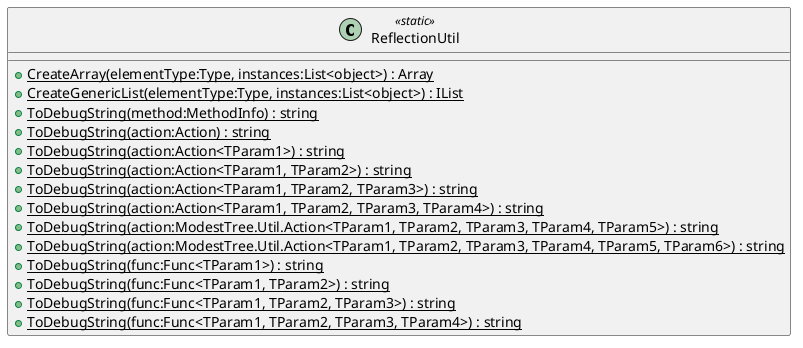 @startuml
class ReflectionUtil <<static>> {
    + {static} CreateArray(elementType:Type, instances:List<object>) : Array
    + {static} CreateGenericList(elementType:Type, instances:List<object>) : IList
    + {static} ToDebugString(method:MethodInfo) : string
    + {static} ToDebugString(action:Action) : string
    + {static} ToDebugString(action:Action<TParam1>) : string
    + {static} ToDebugString(action:Action<TParam1, TParam2>) : string
    + {static} ToDebugString(action:Action<TParam1, TParam2, TParam3>) : string
    + {static} ToDebugString(action:Action<TParam1, TParam2, TParam3, TParam4>) : string
    + {static} ToDebugString(action:ModestTree.Util.Action<TParam1, TParam2, TParam3, TParam4, TParam5>) : string
    + {static} ToDebugString(action:ModestTree.Util.Action<TParam1, TParam2, TParam3, TParam4, TParam5, TParam6>) : string
    + {static} ToDebugString(func:Func<TParam1>) : string
    + {static} ToDebugString(func:Func<TParam1, TParam2>) : string
    + {static} ToDebugString(func:Func<TParam1, TParam2, TParam3>) : string
    + {static} ToDebugString(func:Func<TParam1, TParam2, TParam3, TParam4>) : string
}
@enduml
